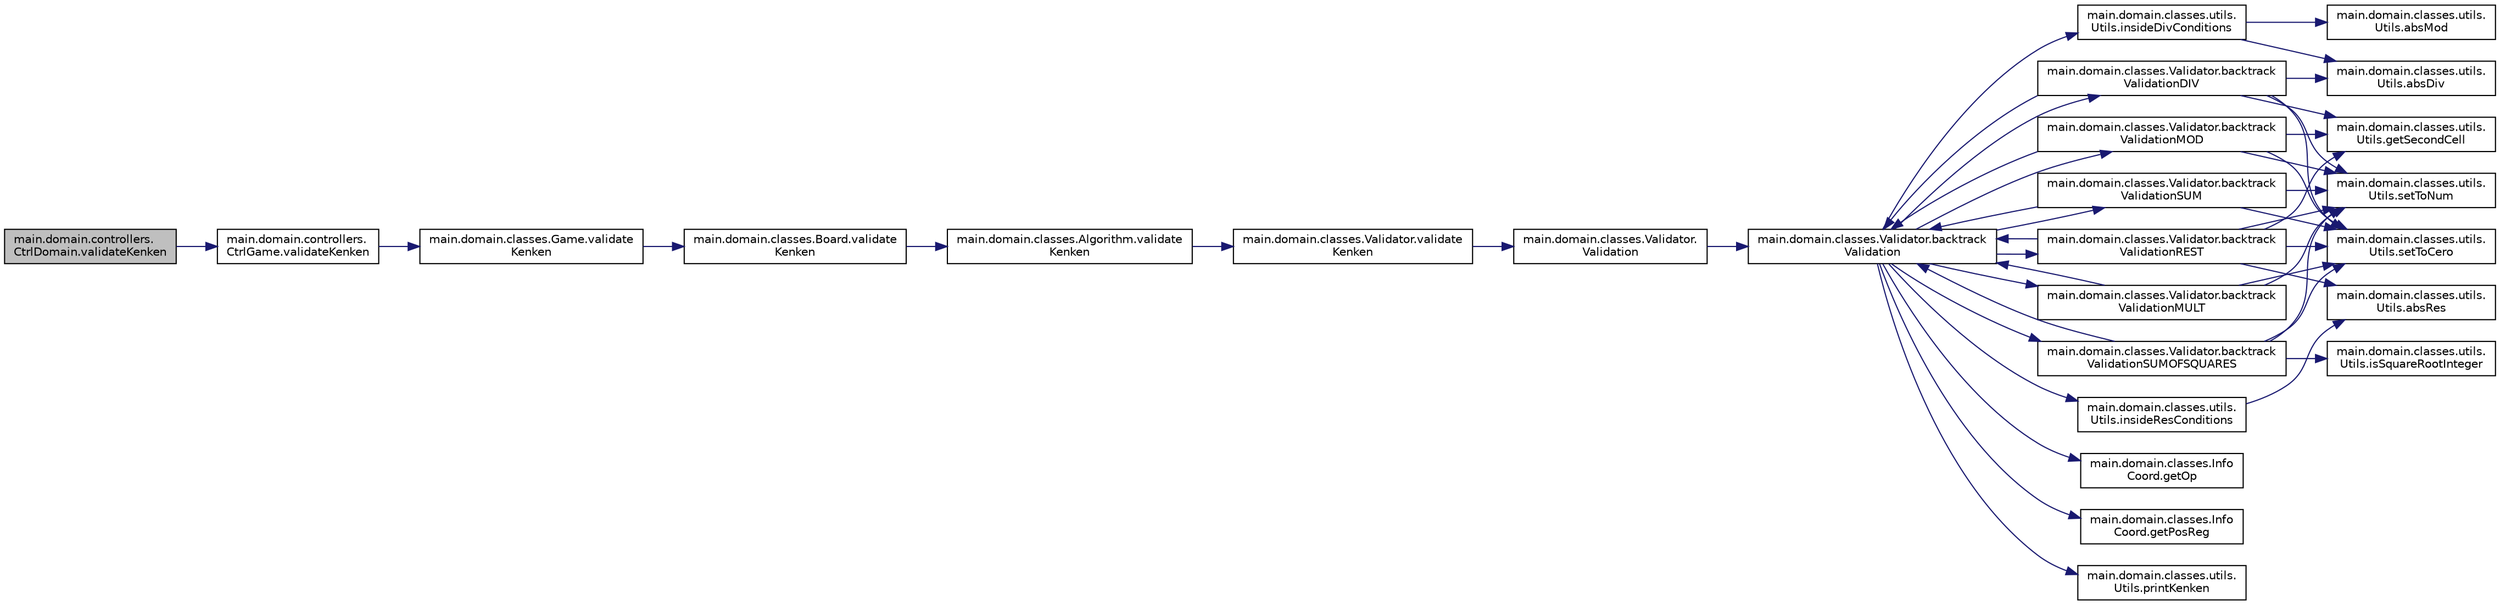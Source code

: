 digraph "main.domain.controllers.CtrlDomain.validateKenken"
{
 // INTERACTIVE_SVG=YES
 // LATEX_PDF_SIZE
  edge [fontname="Helvetica",fontsize="10",labelfontname="Helvetica",labelfontsize="10"];
  node [fontname="Helvetica",fontsize="10",shape=record];
  rankdir="LR";
  Node1 [label="main.domain.controllers.\lCtrlDomain.validateKenken",height=0.2,width=0.4,color="black", fillcolor="grey75", style="filled", fontcolor="black",tooltip=" "];
  Node1 -> Node2 [color="midnightblue",fontsize="10",style="solid",fontname="Helvetica"];
  Node2 [label="main.domain.controllers.\lCtrlGame.validateKenken",height=0.2,width=0.4,color="black", fillcolor="white", style="filled",URL="$classmain_1_1domain_1_1controllers_1_1CtrlGame.html#a8cc01697d70e2ad7cb072f249c6df9d3",tooltip=" "];
  Node2 -> Node3 [color="midnightblue",fontsize="10",style="solid",fontname="Helvetica"];
  Node3 [label="main.domain.classes.Game.validate\lKenken",height=0.2,width=0.4,color="black", fillcolor="white", style="filled",URL="$classmain_1_1domain_1_1classes_1_1Game.html#ac10751d7ee61576aeb1533f99cf847aa",tooltip=" "];
  Node3 -> Node4 [color="midnightblue",fontsize="10",style="solid",fontname="Helvetica"];
  Node4 [label="main.domain.classes.Board.validate\lKenken",height=0.2,width=0.4,color="black", fillcolor="white", style="filled",URL="$classmain_1_1domain_1_1classes_1_1Board.html#a047a2e418064a6d59fc90cdd2d1e244a",tooltip=" "];
  Node4 -> Node5 [color="midnightblue",fontsize="10",style="solid",fontname="Helvetica"];
  Node5 [label="main.domain.classes.Algorithm.validate\lKenken",height=0.2,width=0.4,color="black", fillcolor="white", style="filled",URL="$classmain_1_1domain_1_1classes_1_1Algorithm.html#a27dda613d7ff18d8e457977967f110da",tooltip=" "];
  Node5 -> Node6 [color="midnightblue",fontsize="10",style="solid",fontname="Helvetica"];
  Node6 [label="main.domain.classes.Validator.validate\lKenken",height=0.2,width=0.4,color="black", fillcolor="white", style="filled",URL="$classmain_1_1domain_1_1classes_1_1Validator.html#a4cdf9c34502892830379b95013ab4b43",tooltip=" "];
  Node6 -> Node7 [color="midnightblue",fontsize="10",style="solid",fontname="Helvetica"];
  Node7 [label="main.domain.classes.Validator.\lValidation",height=0.2,width=0.4,color="black", fillcolor="white", style="filled",URL="$classmain_1_1domain_1_1classes_1_1Validator.html#aa5646a5cf3fe05271fb42b43deb1e216",tooltip=" "];
  Node7 -> Node8 [color="midnightblue",fontsize="10",style="solid",fontname="Helvetica"];
  Node8 [label="main.domain.classes.Validator.backtrack\lValidation",height=0.2,width=0.4,color="black", fillcolor="white", style="filled",URL="$classmain_1_1domain_1_1classes_1_1Validator.html#a0a5cb8413eef38c820972babbe9a05a3",tooltip=" "];
  Node8 -> Node9 [color="midnightblue",fontsize="10",style="solid",fontname="Helvetica"];
  Node9 [label="main.domain.classes.Validator.backtrack\lValidationDIV",height=0.2,width=0.4,color="black", fillcolor="white", style="filled",URL="$classmain_1_1domain_1_1classes_1_1Validator.html#a9fcff992c82485cdc7f93e8679249853",tooltip=" "];
  Node9 -> Node10 [color="midnightblue",fontsize="10",style="solid",fontname="Helvetica"];
  Node10 [label="main.domain.classes.utils.\lUtils.absDiv",height=0.2,width=0.4,color="black", fillcolor="white", style="filled",URL="$classmain_1_1domain_1_1classes_1_1utils_1_1Utils.html#a238383f71928bdd5dca9fdeacf0e632a",tooltip=" "];
  Node9 -> Node8 [color="midnightblue",fontsize="10",style="solid",fontname="Helvetica"];
  Node9 -> Node11 [color="midnightblue",fontsize="10",style="solid",fontname="Helvetica"];
  Node11 [label="main.domain.classes.utils.\lUtils.getSecondCell",height=0.2,width=0.4,color="black", fillcolor="white", style="filled",URL="$classmain_1_1domain_1_1classes_1_1utils_1_1Utils.html#a957a8882a6269871f6fe7b913198e242",tooltip=" "];
  Node9 -> Node12 [color="midnightblue",fontsize="10",style="solid",fontname="Helvetica"];
  Node12 [label="main.domain.classes.utils.\lUtils.setToCero",height=0.2,width=0.4,color="black", fillcolor="white", style="filled",URL="$classmain_1_1domain_1_1classes_1_1utils_1_1Utils.html#a770f22fc1c5594b9fd4a2cca8ea876ff",tooltip=" "];
  Node9 -> Node13 [color="midnightblue",fontsize="10",style="solid",fontname="Helvetica"];
  Node13 [label="main.domain.classes.utils.\lUtils.setToNum",height=0.2,width=0.4,color="black", fillcolor="white", style="filled",URL="$classmain_1_1domain_1_1classes_1_1utils_1_1Utils.html#a674a6d2b8cc8f09162c3daf089b83fe4",tooltip=" "];
  Node8 -> Node14 [color="midnightblue",fontsize="10",style="solid",fontname="Helvetica"];
  Node14 [label="main.domain.classes.Validator.backtrack\lValidationMOD",height=0.2,width=0.4,color="black", fillcolor="white", style="filled",URL="$classmain_1_1domain_1_1classes_1_1Validator.html#afb80779711aafe4a0e7904bbfc485ea5",tooltip=" "];
  Node14 -> Node8 [color="midnightblue",fontsize="10",style="solid",fontname="Helvetica"];
  Node14 -> Node11 [color="midnightblue",fontsize="10",style="solid",fontname="Helvetica"];
  Node14 -> Node12 [color="midnightblue",fontsize="10",style="solid",fontname="Helvetica"];
  Node14 -> Node13 [color="midnightblue",fontsize="10",style="solid",fontname="Helvetica"];
  Node8 -> Node15 [color="midnightblue",fontsize="10",style="solid",fontname="Helvetica"];
  Node15 [label="main.domain.classes.Validator.backtrack\lValidationMULT",height=0.2,width=0.4,color="black", fillcolor="white", style="filled",URL="$classmain_1_1domain_1_1classes_1_1Validator.html#add8d21d8aa997e2ed449759482baacb5",tooltip=" "];
  Node15 -> Node8 [color="midnightblue",fontsize="10",style="solid",fontname="Helvetica"];
  Node15 -> Node12 [color="midnightblue",fontsize="10",style="solid",fontname="Helvetica"];
  Node15 -> Node13 [color="midnightblue",fontsize="10",style="solid",fontname="Helvetica"];
  Node8 -> Node16 [color="midnightblue",fontsize="10",style="solid",fontname="Helvetica"];
  Node16 [label="main.domain.classes.Validator.backtrack\lValidationREST",height=0.2,width=0.4,color="black", fillcolor="white", style="filled",URL="$classmain_1_1domain_1_1classes_1_1Validator.html#a518d9f1ac1c59a7e96cc70ee5a5d83ef",tooltip=" "];
  Node16 -> Node17 [color="midnightblue",fontsize="10",style="solid",fontname="Helvetica"];
  Node17 [label="main.domain.classes.utils.\lUtils.absRes",height=0.2,width=0.4,color="black", fillcolor="white", style="filled",URL="$classmain_1_1domain_1_1classes_1_1utils_1_1Utils.html#aa907b865056fc0d2f898a9a62144be2b",tooltip=" "];
  Node16 -> Node8 [color="midnightblue",fontsize="10",style="solid",fontname="Helvetica"];
  Node16 -> Node11 [color="midnightblue",fontsize="10",style="solid",fontname="Helvetica"];
  Node16 -> Node12 [color="midnightblue",fontsize="10",style="solid",fontname="Helvetica"];
  Node16 -> Node13 [color="midnightblue",fontsize="10",style="solid",fontname="Helvetica"];
  Node8 -> Node18 [color="midnightblue",fontsize="10",style="solid",fontname="Helvetica"];
  Node18 [label="main.domain.classes.Validator.backtrack\lValidationSUM",height=0.2,width=0.4,color="black", fillcolor="white", style="filled",URL="$classmain_1_1domain_1_1classes_1_1Validator.html#af18a212dfc7cae71ea1bb8226be4acda",tooltip=" "];
  Node18 -> Node8 [color="midnightblue",fontsize="10",style="solid",fontname="Helvetica"];
  Node18 -> Node12 [color="midnightblue",fontsize="10",style="solid",fontname="Helvetica"];
  Node18 -> Node13 [color="midnightblue",fontsize="10",style="solid",fontname="Helvetica"];
  Node8 -> Node19 [color="midnightblue",fontsize="10",style="solid",fontname="Helvetica"];
  Node19 [label="main.domain.classes.Validator.backtrack\lValidationSUMOFSQUARES",height=0.2,width=0.4,color="black", fillcolor="white", style="filled",URL="$classmain_1_1domain_1_1classes_1_1Validator.html#a6e974f5c0b4df4deb4519b16e44ed420",tooltip=" "];
  Node19 -> Node8 [color="midnightblue",fontsize="10",style="solid",fontname="Helvetica"];
  Node19 -> Node20 [color="midnightblue",fontsize="10",style="solid",fontname="Helvetica"];
  Node20 [label="main.domain.classes.utils.\lUtils.isSquareRootInteger",height=0.2,width=0.4,color="black", fillcolor="white", style="filled",URL="$classmain_1_1domain_1_1classes_1_1utils_1_1Utils.html#a4d3aa8b196c49bf90c610b4e02414b64",tooltip=" "];
  Node19 -> Node12 [color="midnightblue",fontsize="10",style="solid",fontname="Helvetica"];
  Node19 -> Node13 [color="midnightblue",fontsize="10",style="solid",fontname="Helvetica"];
  Node8 -> Node21 [color="midnightblue",fontsize="10",style="solid",fontname="Helvetica"];
  Node21 [label="main.domain.classes.Info\lCoord.getOp",height=0.2,width=0.4,color="black", fillcolor="white", style="filled",URL="$classmain_1_1domain_1_1classes_1_1InfoCoord.html#a88628e3137f736e247302c0c65b34494",tooltip=" "];
  Node8 -> Node22 [color="midnightblue",fontsize="10",style="solid",fontname="Helvetica"];
  Node22 [label="main.domain.classes.Info\lCoord.getPosReg",height=0.2,width=0.4,color="black", fillcolor="white", style="filled",URL="$classmain_1_1domain_1_1classes_1_1InfoCoord.html#a839db7082109f612dfc7044136fe0705",tooltip=" "];
  Node8 -> Node23 [color="midnightblue",fontsize="10",style="solid",fontname="Helvetica"];
  Node23 [label="main.domain.classes.utils.\lUtils.insideDivConditions",height=0.2,width=0.4,color="black", fillcolor="white", style="filled",URL="$classmain_1_1domain_1_1classes_1_1utils_1_1Utils.html#addaee0162beac6ad64104c9e710dc449",tooltip=" "];
  Node23 -> Node10 [color="midnightblue",fontsize="10",style="solid",fontname="Helvetica"];
  Node23 -> Node24 [color="midnightblue",fontsize="10",style="solid",fontname="Helvetica"];
  Node24 [label="main.domain.classes.utils.\lUtils.absMod",height=0.2,width=0.4,color="black", fillcolor="white", style="filled",URL="$classmain_1_1domain_1_1classes_1_1utils_1_1Utils.html#a76f8b3f818be89b6a17f02d5482c53f2",tooltip=" "];
  Node8 -> Node25 [color="midnightblue",fontsize="10",style="solid",fontname="Helvetica"];
  Node25 [label="main.domain.classes.utils.\lUtils.insideResConditions",height=0.2,width=0.4,color="black", fillcolor="white", style="filled",URL="$classmain_1_1domain_1_1classes_1_1utils_1_1Utils.html#a131f39120cccfa8e3a19fd58f7a19de1",tooltip=" "];
  Node25 -> Node17 [color="midnightblue",fontsize="10",style="solid",fontname="Helvetica"];
  Node8 -> Node26 [color="midnightblue",fontsize="10",style="solid",fontname="Helvetica"];
  Node26 [label="main.domain.classes.utils.\lUtils.printKenken",height=0.2,width=0.4,color="black", fillcolor="white", style="filled",URL="$classmain_1_1domain_1_1classes_1_1utils_1_1Utils.html#a5268dc0fb4cc1533d79d6bc4a33da4c1",tooltip=" "];
}
